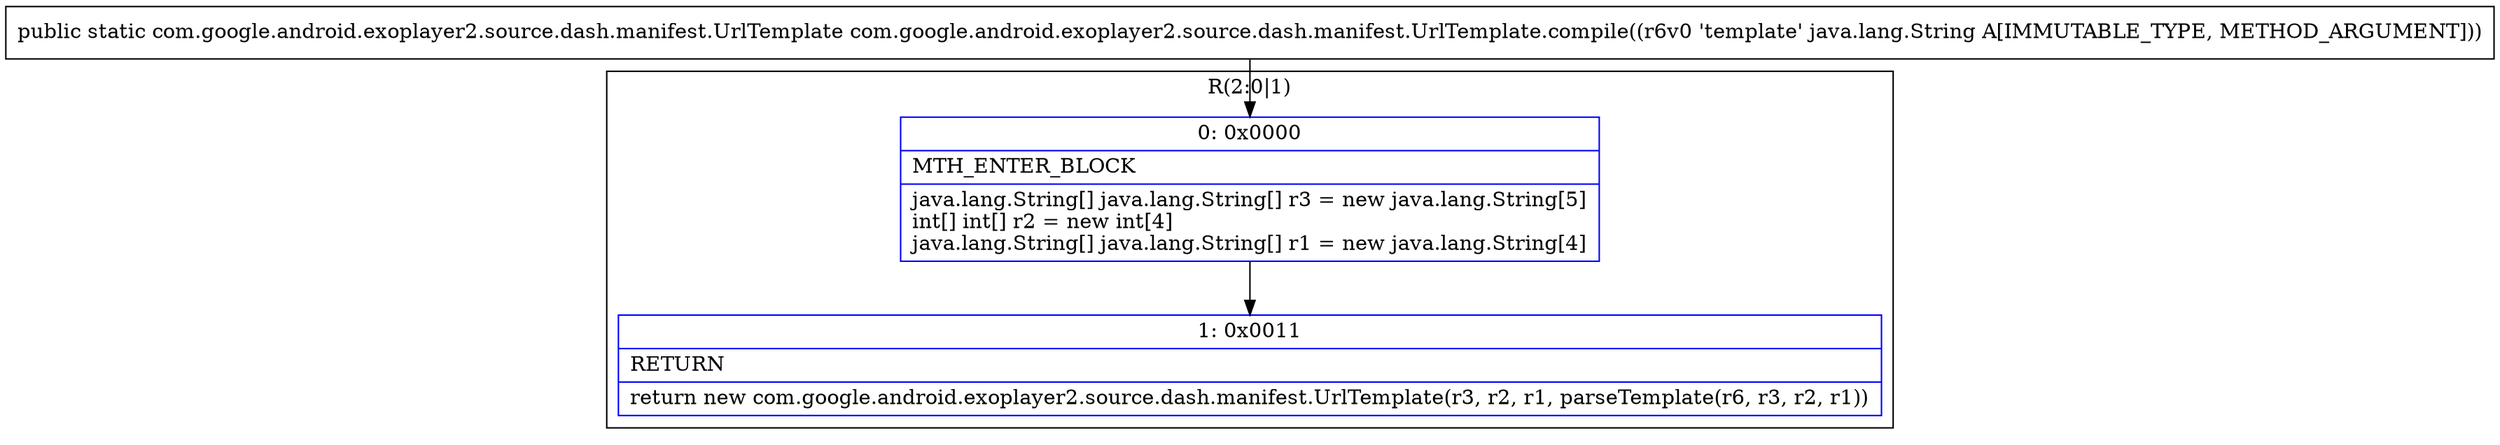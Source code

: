 digraph "CFG forcom.google.android.exoplayer2.source.dash.manifest.UrlTemplate.compile(Ljava\/lang\/String;)Lcom\/google\/android\/exoplayer2\/source\/dash\/manifest\/UrlTemplate;" {
subgraph cluster_Region_1846922448 {
label = "R(2:0|1)";
node [shape=record,color=blue];
Node_0 [shape=record,label="{0\:\ 0x0000|MTH_ENTER_BLOCK\l|java.lang.String[] java.lang.String[] r3 = new java.lang.String[5]\lint[] int[] r2 = new int[4]\ljava.lang.String[] java.lang.String[] r1 = new java.lang.String[4]\l}"];
Node_1 [shape=record,label="{1\:\ 0x0011|RETURN\l|return new com.google.android.exoplayer2.source.dash.manifest.UrlTemplate(r3, r2, r1, parseTemplate(r6, r3, r2, r1))\l}"];
}
MethodNode[shape=record,label="{public static com.google.android.exoplayer2.source.dash.manifest.UrlTemplate com.google.android.exoplayer2.source.dash.manifest.UrlTemplate.compile((r6v0 'template' java.lang.String A[IMMUTABLE_TYPE, METHOD_ARGUMENT])) }"];
MethodNode -> Node_0;
Node_0 -> Node_1;
}

